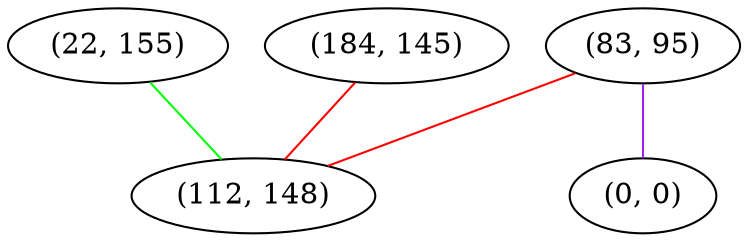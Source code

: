 graph "" {
"(22, 155)";
"(83, 95)";
"(0, 0)";
"(184, 145)";
"(112, 148)";
"(22, 155)" -- "(112, 148)"  [color=green, key=0, weight=2];
"(83, 95)" -- "(0, 0)"  [color=purple, key=0, weight=4];
"(83, 95)" -- "(112, 148)"  [color=red, key=0, weight=1];
"(184, 145)" -- "(112, 148)"  [color=red, key=0, weight=1];
}
